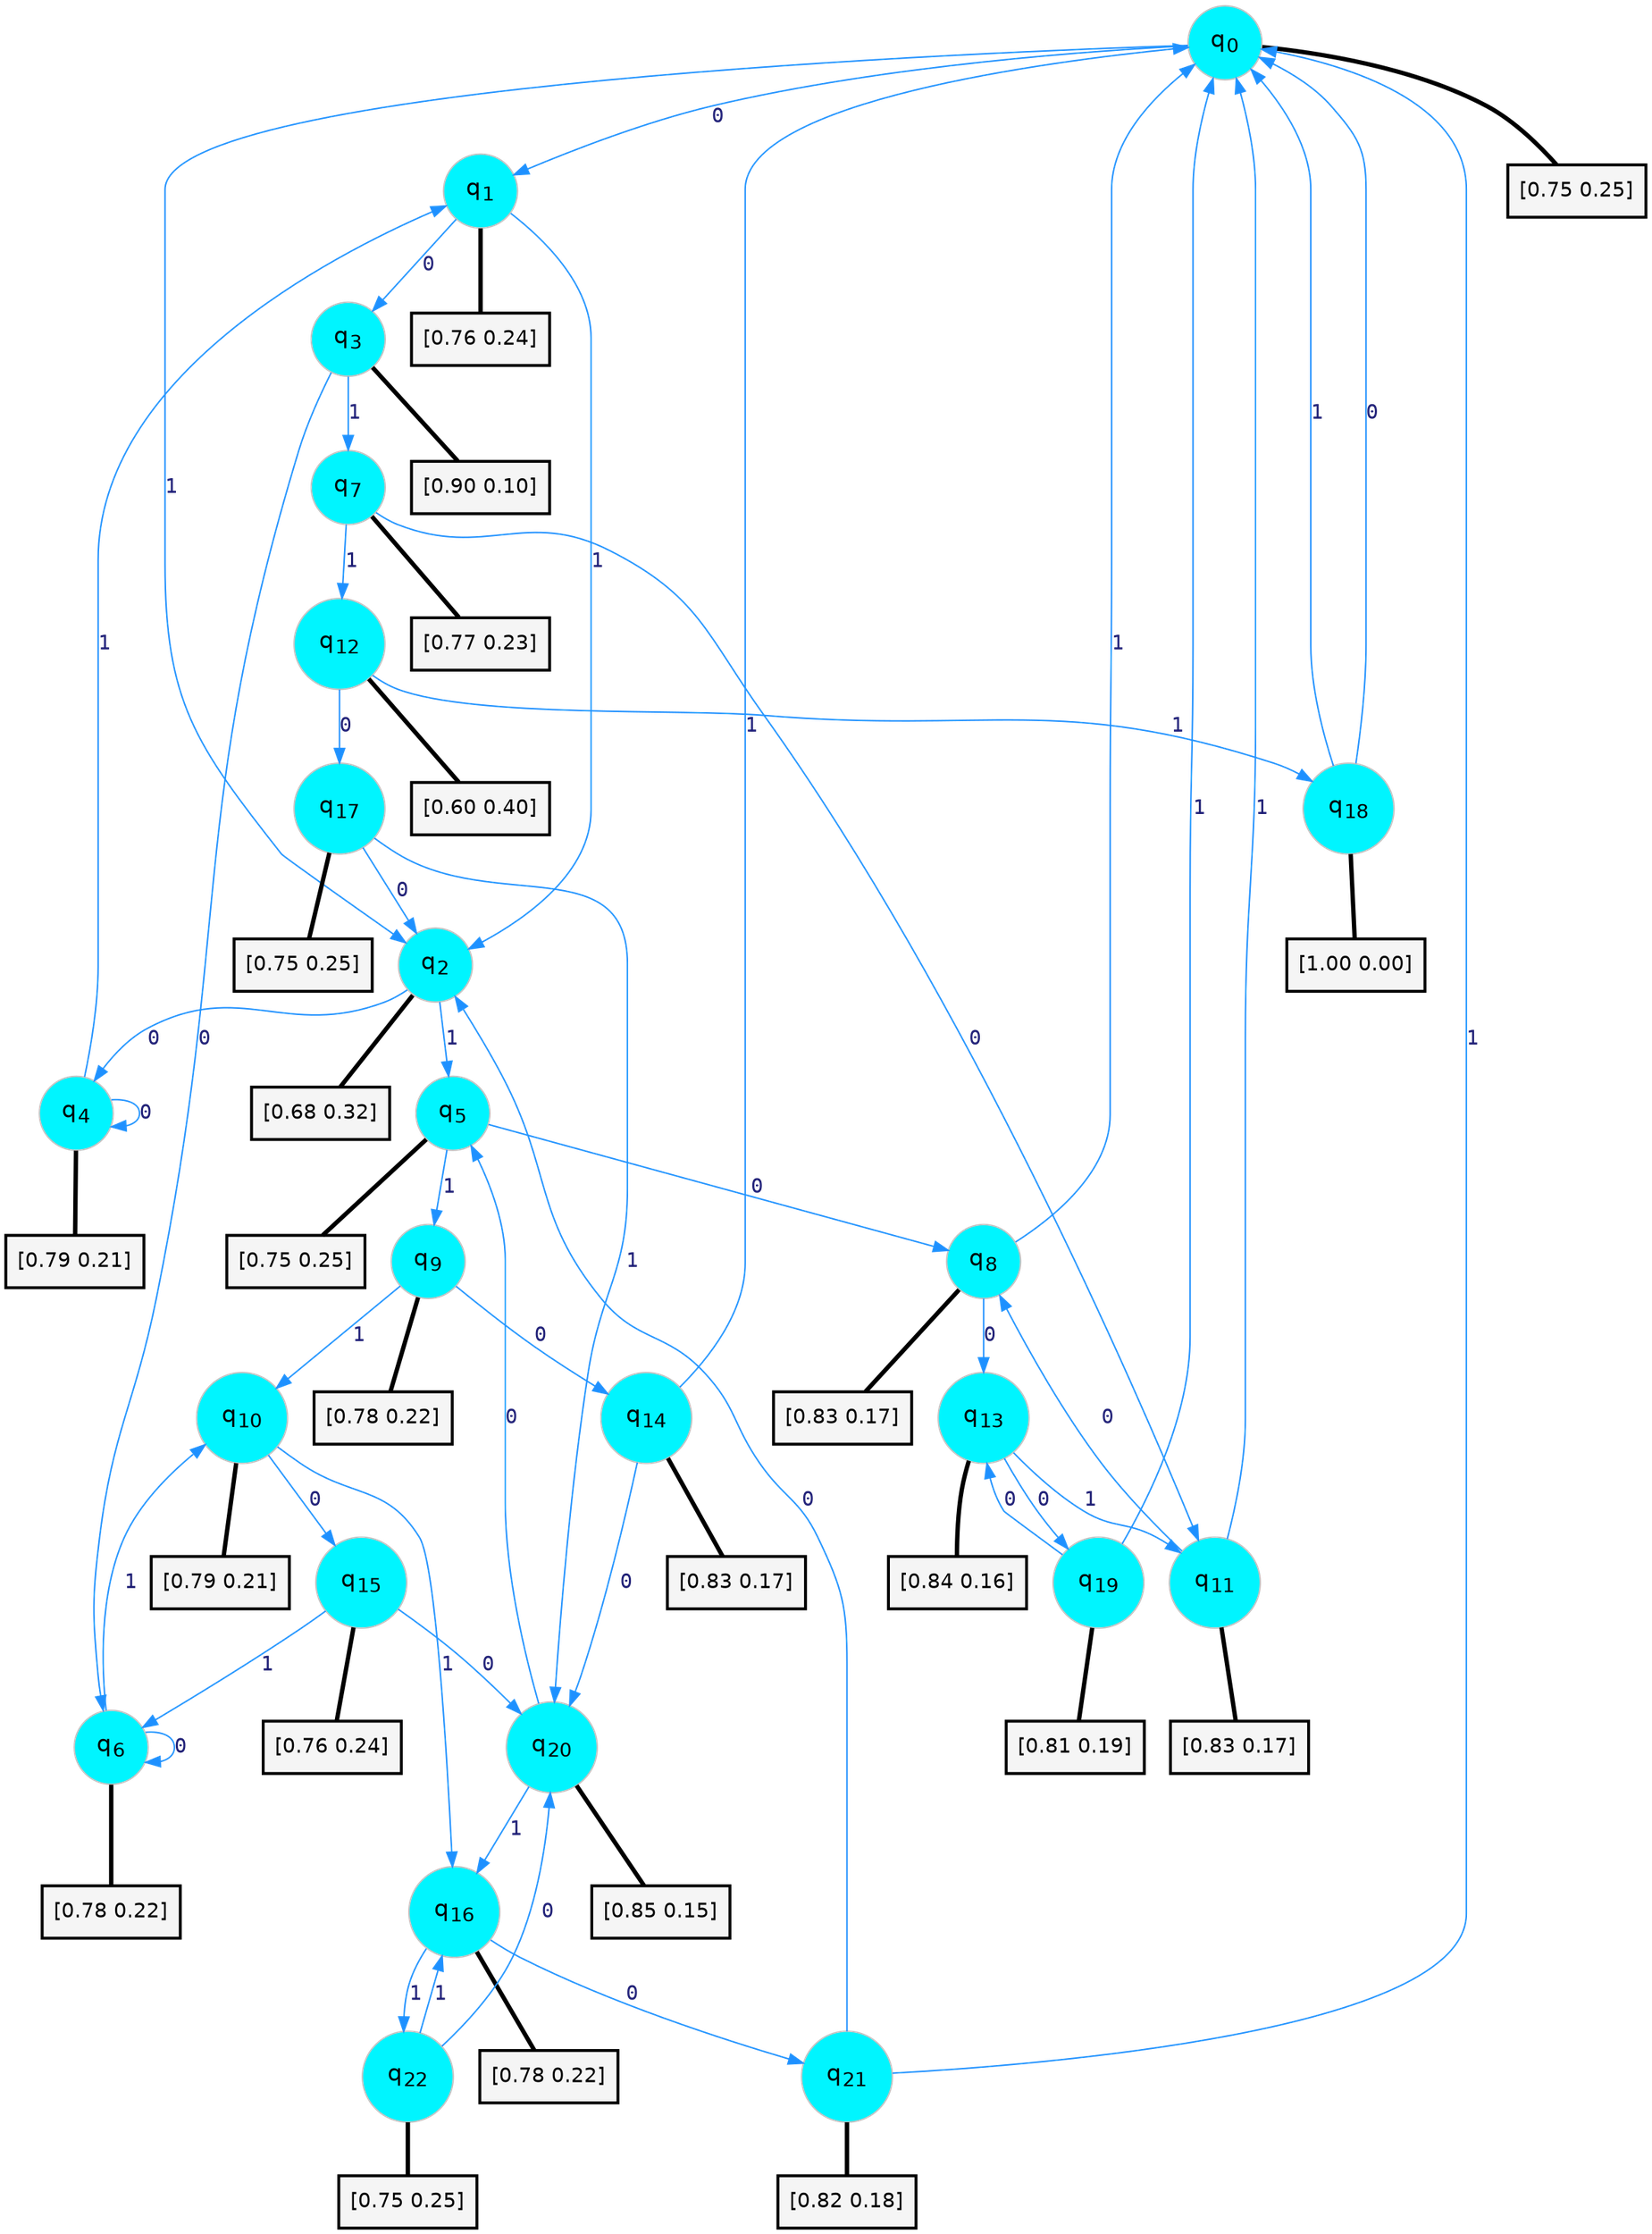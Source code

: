 digraph G {
graph [
bgcolor=transparent, dpi=300, rankdir=TD, size="40,25"];
node [
color=gray, fillcolor=turquoise1, fontcolor=black, fontname=Helvetica, fontsize=16, fontweight=bold, shape=circle, style=filled];
edge [
arrowsize=1, color=dodgerblue1, fontcolor=midnightblue, fontname=courier, fontweight=bold, penwidth=1, style=solid, weight=20];
0[label=<q<SUB>0</SUB>>];
1[label=<q<SUB>1</SUB>>];
2[label=<q<SUB>2</SUB>>];
3[label=<q<SUB>3</SUB>>];
4[label=<q<SUB>4</SUB>>];
5[label=<q<SUB>5</SUB>>];
6[label=<q<SUB>6</SUB>>];
7[label=<q<SUB>7</SUB>>];
8[label=<q<SUB>8</SUB>>];
9[label=<q<SUB>9</SUB>>];
10[label=<q<SUB>10</SUB>>];
11[label=<q<SUB>11</SUB>>];
12[label=<q<SUB>12</SUB>>];
13[label=<q<SUB>13</SUB>>];
14[label=<q<SUB>14</SUB>>];
15[label=<q<SUB>15</SUB>>];
16[label=<q<SUB>16</SUB>>];
17[label=<q<SUB>17</SUB>>];
18[label=<q<SUB>18</SUB>>];
19[label=<q<SUB>19</SUB>>];
20[label=<q<SUB>20</SUB>>];
21[label=<q<SUB>21</SUB>>];
22[label=<q<SUB>22</SUB>>];
23[label="[0.75 0.25]", shape=box,fontcolor=black, fontname=Helvetica, fontsize=14, penwidth=2, fillcolor=whitesmoke,color=black];
24[label="[0.76 0.24]", shape=box,fontcolor=black, fontname=Helvetica, fontsize=14, penwidth=2, fillcolor=whitesmoke,color=black];
25[label="[0.68 0.32]", shape=box,fontcolor=black, fontname=Helvetica, fontsize=14, penwidth=2, fillcolor=whitesmoke,color=black];
26[label="[0.90 0.10]", shape=box,fontcolor=black, fontname=Helvetica, fontsize=14, penwidth=2, fillcolor=whitesmoke,color=black];
27[label="[0.79 0.21]", shape=box,fontcolor=black, fontname=Helvetica, fontsize=14, penwidth=2, fillcolor=whitesmoke,color=black];
28[label="[0.75 0.25]", shape=box,fontcolor=black, fontname=Helvetica, fontsize=14, penwidth=2, fillcolor=whitesmoke,color=black];
29[label="[0.78 0.22]", shape=box,fontcolor=black, fontname=Helvetica, fontsize=14, penwidth=2, fillcolor=whitesmoke,color=black];
30[label="[0.77 0.23]", shape=box,fontcolor=black, fontname=Helvetica, fontsize=14, penwidth=2, fillcolor=whitesmoke,color=black];
31[label="[0.83 0.17]", shape=box,fontcolor=black, fontname=Helvetica, fontsize=14, penwidth=2, fillcolor=whitesmoke,color=black];
32[label="[0.78 0.22]", shape=box,fontcolor=black, fontname=Helvetica, fontsize=14, penwidth=2, fillcolor=whitesmoke,color=black];
33[label="[0.79 0.21]", shape=box,fontcolor=black, fontname=Helvetica, fontsize=14, penwidth=2, fillcolor=whitesmoke,color=black];
34[label="[0.83 0.17]", shape=box,fontcolor=black, fontname=Helvetica, fontsize=14, penwidth=2, fillcolor=whitesmoke,color=black];
35[label="[0.60 0.40]", shape=box,fontcolor=black, fontname=Helvetica, fontsize=14, penwidth=2, fillcolor=whitesmoke,color=black];
36[label="[0.84 0.16]", shape=box,fontcolor=black, fontname=Helvetica, fontsize=14, penwidth=2, fillcolor=whitesmoke,color=black];
37[label="[0.83 0.17]", shape=box,fontcolor=black, fontname=Helvetica, fontsize=14, penwidth=2, fillcolor=whitesmoke,color=black];
38[label="[0.76 0.24]", shape=box,fontcolor=black, fontname=Helvetica, fontsize=14, penwidth=2, fillcolor=whitesmoke,color=black];
39[label="[0.78 0.22]", shape=box,fontcolor=black, fontname=Helvetica, fontsize=14, penwidth=2, fillcolor=whitesmoke,color=black];
40[label="[0.75 0.25]", shape=box,fontcolor=black, fontname=Helvetica, fontsize=14, penwidth=2, fillcolor=whitesmoke,color=black];
41[label="[1.00 0.00]", shape=box,fontcolor=black, fontname=Helvetica, fontsize=14, penwidth=2, fillcolor=whitesmoke,color=black];
42[label="[0.81 0.19]", shape=box,fontcolor=black, fontname=Helvetica, fontsize=14, penwidth=2, fillcolor=whitesmoke,color=black];
43[label="[0.85 0.15]", shape=box,fontcolor=black, fontname=Helvetica, fontsize=14, penwidth=2, fillcolor=whitesmoke,color=black];
44[label="[0.82 0.18]", shape=box,fontcolor=black, fontname=Helvetica, fontsize=14, penwidth=2, fillcolor=whitesmoke,color=black];
45[label="[0.75 0.25]", shape=box,fontcolor=black, fontname=Helvetica, fontsize=14, penwidth=2, fillcolor=whitesmoke,color=black];
0->1 [label=0];
0->2 [label=1];
0->23 [arrowhead=none, penwidth=3,color=black];
1->3 [label=0];
1->2 [label=1];
1->24 [arrowhead=none, penwidth=3,color=black];
2->4 [label=0];
2->5 [label=1];
2->25 [arrowhead=none, penwidth=3,color=black];
3->6 [label=0];
3->7 [label=1];
3->26 [arrowhead=none, penwidth=3,color=black];
4->4 [label=0];
4->1 [label=1];
4->27 [arrowhead=none, penwidth=3,color=black];
5->8 [label=0];
5->9 [label=1];
5->28 [arrowhead=none, penwidth=3,color=black];
6->6 [label=0];
6->10 [label=1];
6->29 [arrowhead=none, penwidth=3,color=black];
7->11 [label=0];
7->12 [label=1];
7->30 [arrowhead=none, penwidth=3,color=black];
8->13 [label=0];
8->0 [label=1];
8->31 [arrowhead=none, penwidth=3,color=black];
9->14 [label=0];
9->10 [label=1];
9->32 [arrowhead=none, penwidth=3,color=black];
10->15 [label=0];
10->16 [label=1];
10->33 [arrowhead=none, penwidth=3,color=black];
11->8 [label=0];
11->0 [label=1];
11->34 [arrowhead=none, penwidth=3,color=black];
12->17 [label=0];
12->18 [label=1];
12->35 [arrowhead=none, penwidth=3,color=black];
13->19 [label=0];
13->11 [label=1];
13->36 [arrowhead=none, penwidth=3,color=black];
14->20 [label=0];
14->0 [label=1];
14->37 [arrowhead=none, penwidth=3,color=black];
15->20 [label=0];
15->6 [label=1];
15->38 [arrowhead=none, penwidth=3,color=black];
16->21 [label=0];
16->22 [label=1];
16->39 [arrowhead=none, penwidth=3,color=black];
17->2 [label=0];
17->20 [label=1];
17->40 [arrowhead=none, penwidth=3,color=black];
18->0 [label=0];
18->0 [label=1];
18->41 [arrowhead=none, penwidth=3,color=black];
19->13 [label=0];
19->0 [label=1];
19->42 [arrowhead=none, penwidth=3,color=black];
20->5 [label=0];
20->16 [label=1];
20->43 [arrowhead=none, penwidth=3,color=black];
21->2 [label=0];
21->0 [label=1];
21->44 [arrowhead=none, penwidth=3,color=black];
22->20 [label=0];
22->16 [label=1];
22->45 [arrowhead=none, penwidth=3,color=black];
}
